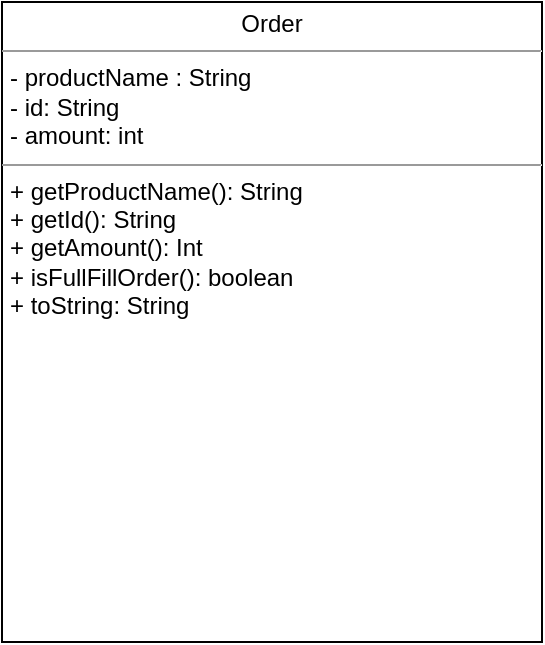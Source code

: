 <mxfile version="15.5.9" type="onedrive"><diagram id="lTKFqsW5p4YoiP7bI2Hj" name="Page-1"><mxGraphModel dx="1278" dy="513" grid="1" gridSize="10" guides="1" tooltips="1" connect="1" arrows="1" fold="1" page="1" pageScale="1" pageWidth="850" pageHeight="1100" math="0" shadow="0"><root><mxCell id="0"/><mxCell id="1" parent="0"/><mxCell id="cGLFJROiTsM_MTt-7Loe-2" value="&lt;p style=&quot;margin: 0px ; margin-top: 4px ; text-align: center&quot;&gt;Order&lt;/p&gt;&lt;hr size=&quot;1&quot;&gt;&lt;p style=&quot;margin: 0px ; margin-left: 4px&quot;&gt;- productName : String&lt;br&gt;- id: String&lt;/p&gt;&lt;p style=&quot;margin: 0px ; margin-left: 4px&quot;&gt;- amount: int&lt;/p&gt;&lt;hr size=&quot;1&quot;&gt;&lt;p style=&quot;margin: 0px ; margin-left: 4px&quot;&gt;+ getProductName(): String&lt;br&gt;+ getId(): String&lt;/p&gt;&lt;p style=&quot;margin: 0px ; margin-left: 4px&quot;&gt;+ getAmount(): Int&lt;/p&gt;&lt;p style=&quot;margin: 0px ; margin-left: 4px&quot;&gt;+ isFullFillOrder(): boolean&lt;/p&gt;&lt;p style=&quot;margin: 0px ; margin-left: 4px&quot;&gt;+ toString: String&lt;/p&gt;" style="verticalAlign=top;align=left;overflow=fill;fontSize=12;fontFamily=Helvetica;html=1;" parent="1" vertex="1"><mxGeometry x="295" y="280" width="270" height="320" as="geometry"/></mxCell></root></mxGraphModel></diagram></mxfile>
